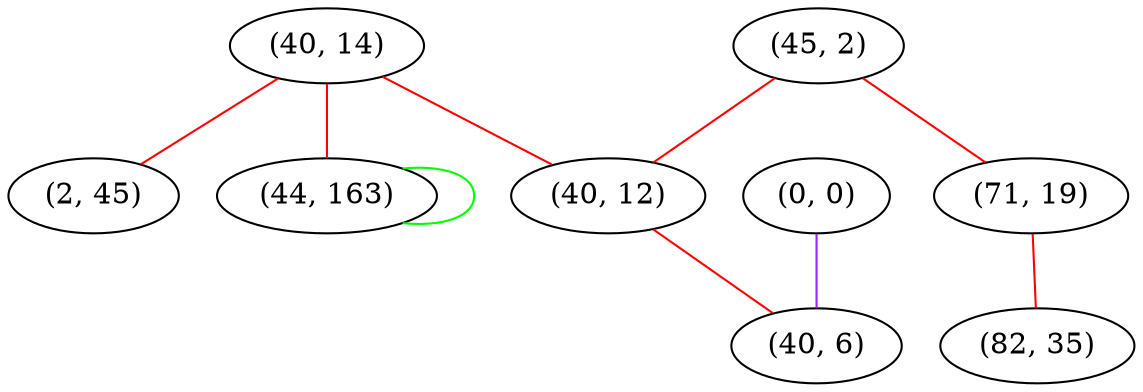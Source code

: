 graph "" {
"(40, 14)";
"(0, 0)";
"(45, 2)";
"(40, 12)";
"(71, 19)";
"(2, 45)";
"(40, 6)";
"(82, 35)";
"(44, 163)";
"(40, 14)" -- "(2, 45)"  [color=red, key=0, weight=1];
"(40, 14)" -- "(44, 163)"  [color=red, key=0, weight=1];
"(40, 14)" -- "(40, 12)"  [color=red, key=0, weight=1];
"(0, 0)" -- "(40, 6)"  [color=purple, key=0, weight=4];
"(45, 2)" -- "(71, 19)"  [color=red, key=0, weight=1];
"(45, 2)" -- "(40, 12)"  [color=red, key=0, weight=1];
"(40, 12)" -- "(40, 6)"  [color=red, key=0, weight=1];
"(71, 19)" -- "(82, 35)"  [color=red, key=0, weight=1];
"(44, 163)" -- "(44, 163)"  [color=green, key=0, weight=2];
}

